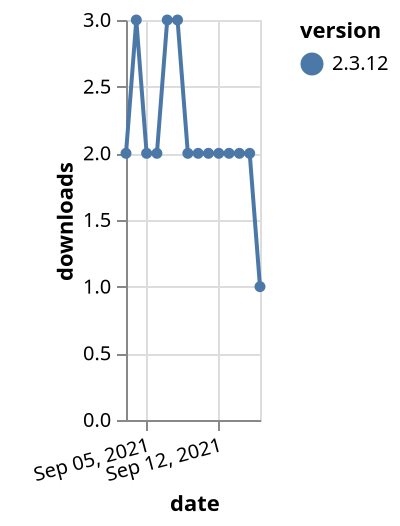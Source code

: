 {"$schema": "https://vega.github.io/schema/vega-lite/v5.json", "description": "A simple bar chart with embedded data.", "data": {"values": [{"date": "2021-09-03", "total": 2782, "delta": 2, "version": "2.3.12"}, {"date": "2021-09-04", "total": 2785, "delta": 3, "version": "2.3.12"}, {"date": "2021-09-05", "total": 2787, "delta": 2, "version": "2.3.12"}, {"date": "2021-09-06", "total": 2789, "delta": 2, "version": "2.3.12"}, {"date": "2021-09-07", "total": 2792, "delta": 3, "version": "2.3.12"}, {"date": "2021-09-08", "total": 2795, "delta": 3, "version": "2.3.12"}, {"date": "2021-09-09", "total": 2797, "delta": 2, "version": "2.3.12"}, {"date": "2021-09-10", "total": 2799, "delta": 2, "version": "2.3.12"}, {"date": "2021-09-11", "total": 2801, "delta": 2, "version": "2.3.12"}, {"date": "2021-09-12", "total": 2803, "delta": 2, "version": "2.3.12"}, {"date": "2021-09-13", "total": 2805, "delta": 2, "version": "2.3.12"}, {"date": "2021-09-14", "total": 2807, "delta": 2, "version": "2.3.12"}, {"date": "2021-09-15", "total": 2809, "delta": 2, "version": "2.3.12"}, {"date": "2021-09-16", "total": 2810, "delta": 1, "version": "2.3.12"}]}, "width": "container", "mark": {"type": "line", "point": {"filled": true}}, "encoding": {"x": {"field": "date", "type": "temporal", "timeUnit": "yearmonthdate", "title": "date", "axis": {"labelAngle": -15}}, "y": {"field": "delta", "type": "quantitative", "title": "downloads"}, "color": {"field": "version", "type": "nominal"}, "tooltip": {"field": "delta"}}}